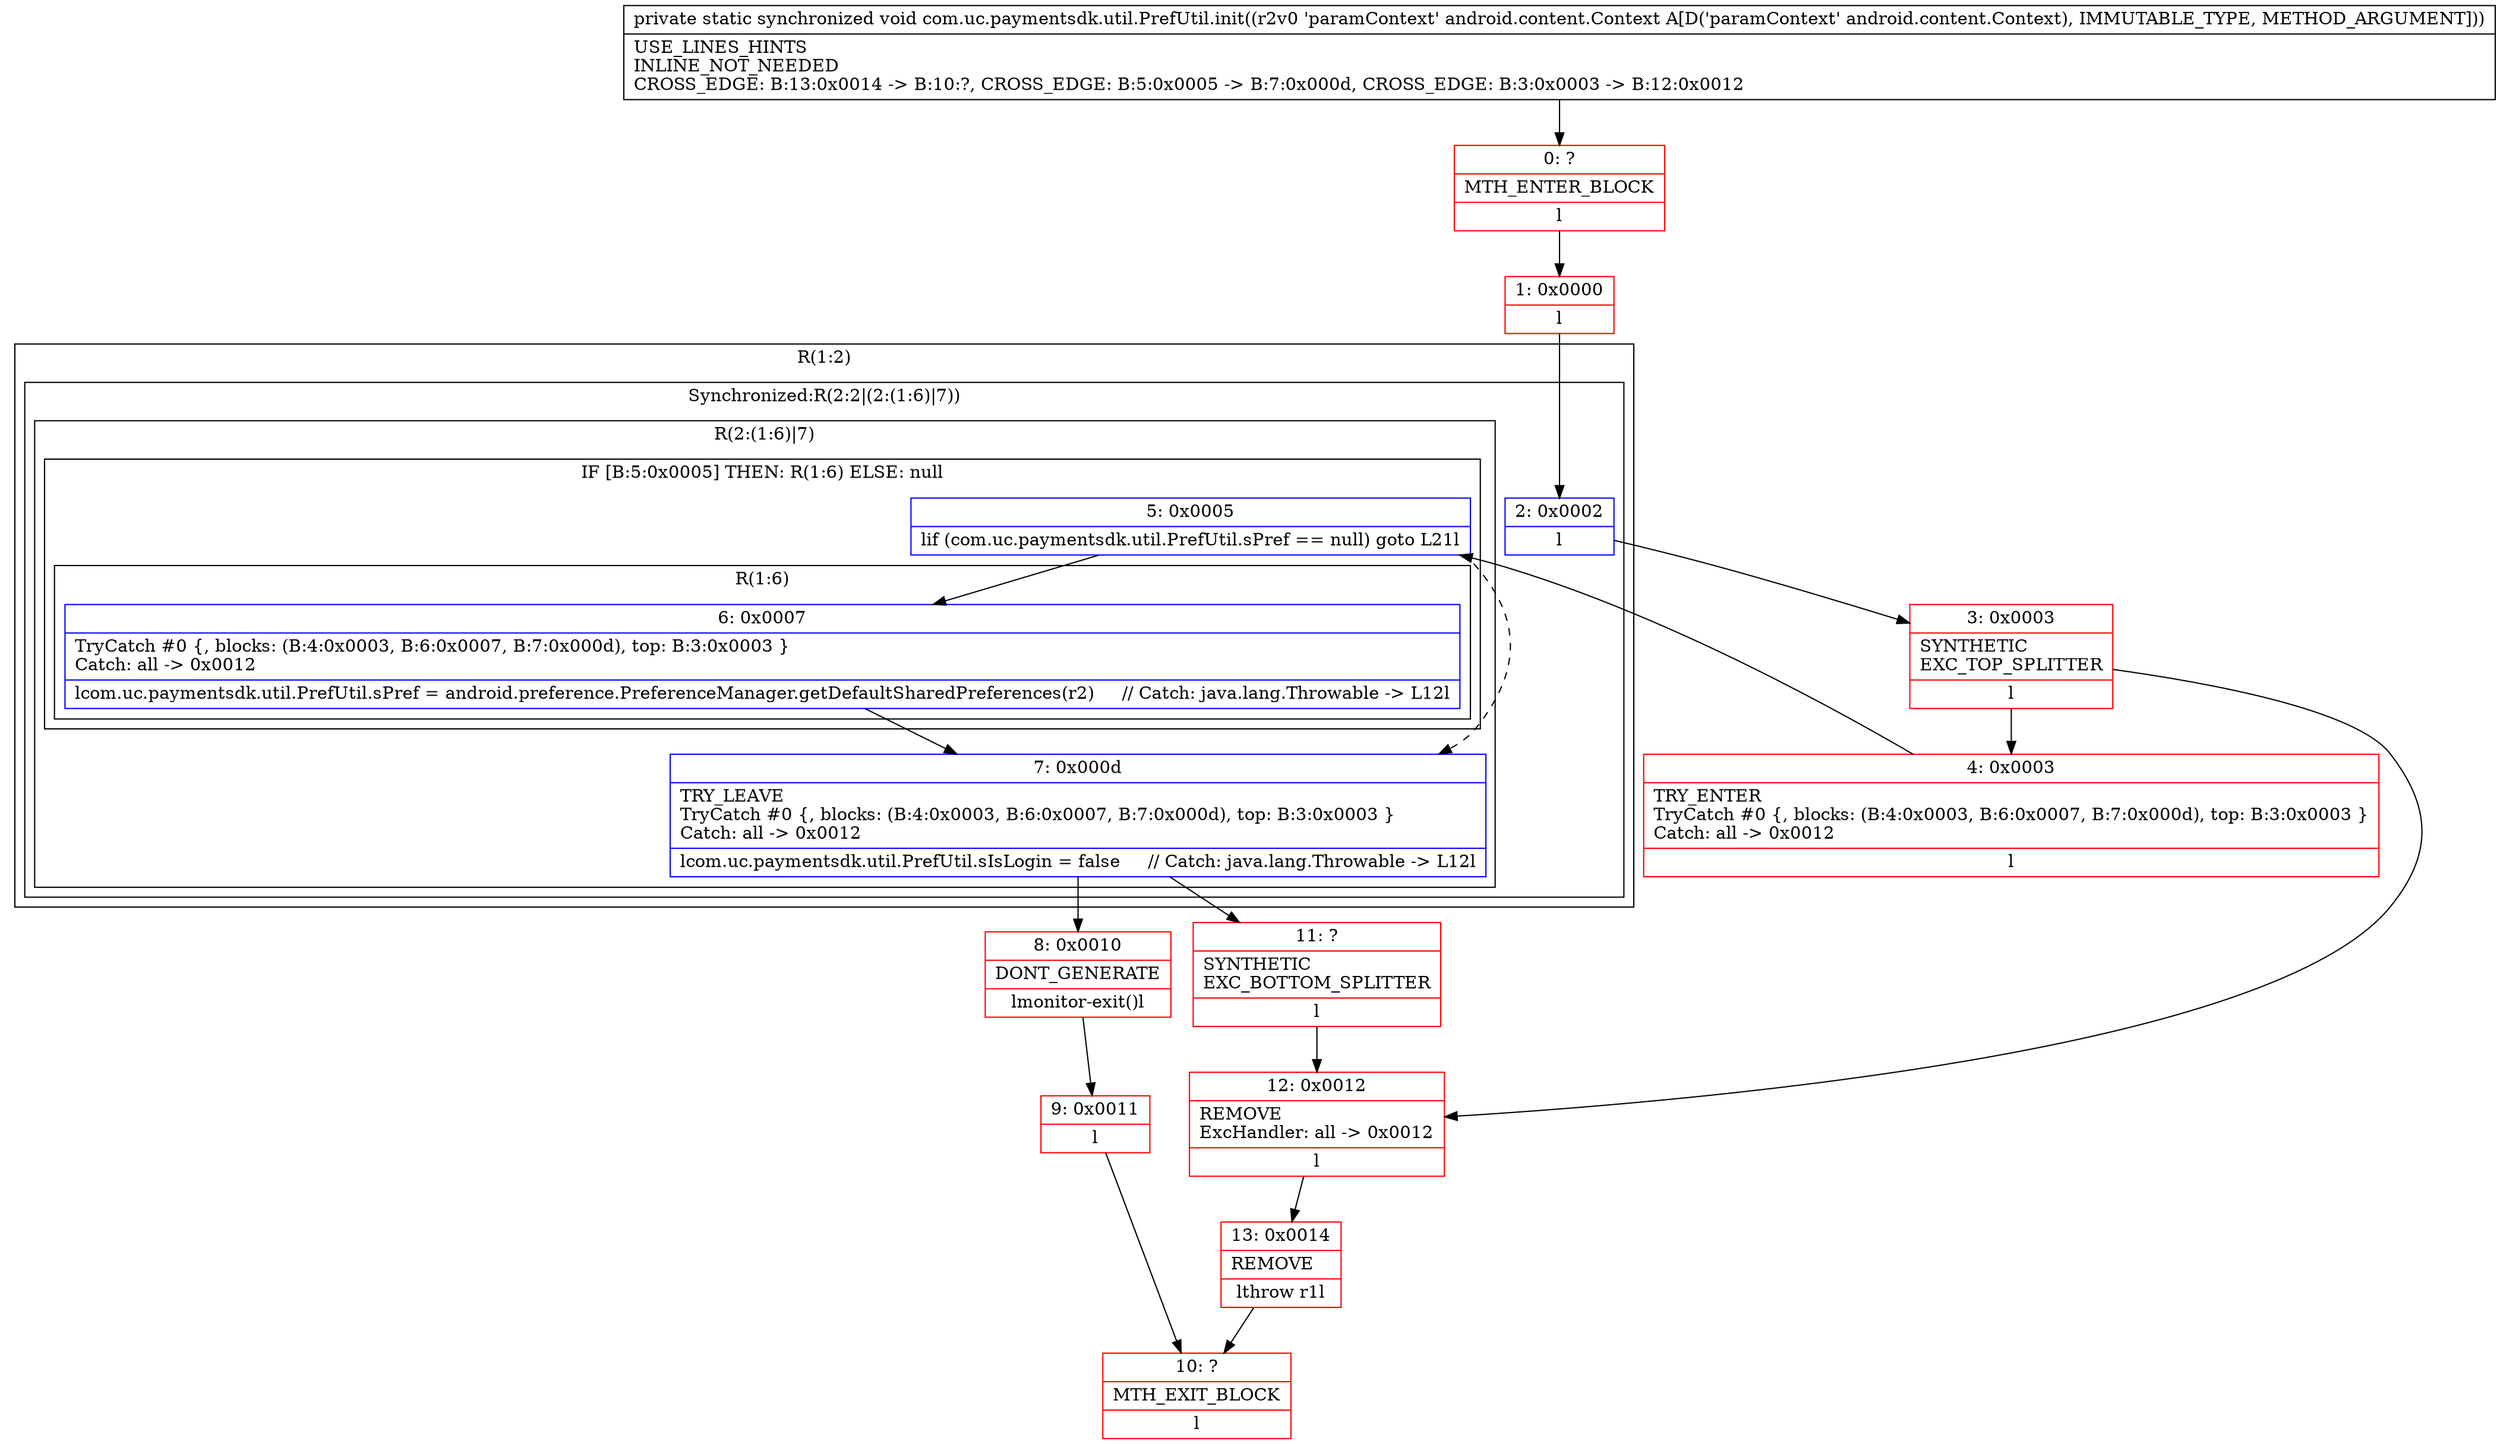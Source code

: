 digraph "CFG forcom.uc.paymentsdk.util.PrefUtil.init(Landroid\/content\/Context;)V" {
subgraph cluster_Region_1343665841 {
label = "R(1:2)";
node [shape=record,color=blue];
subgraph cluster_SynchronizedRegion_942632097 {
label = "Synchronized:R(2:2|(2:(1:6)|7))";
node [shape=record,color=blue];
Node_2 [shape=record,label="{2\:\ 0x0002|l}"];
subgraph cluster_Region_402228936 {
label = "R(2:(1:6)|7)";
node [shape=record,color=blue];
subgraph cluster_IfRegion_1756301444 {
label = "IF [B:5:0x0005] THEN: R(1:6) ELSE: null";
node [shape=record,color=blue];
Node_5 [shape=record,label="{5\:\ 0x0005|lif (com.uc.paymentsdk.util.PrefUtil.sPref == null) goto L21l}"];
subgraph cluster_Region_225024030 {
label = "R(1:6)";
node [shape=record,color=blue];
Node_6 [shape=record,label="{6\:\ 0x0007|TryCatch #0 \{, blocks: (B:4:0x0003, B:6:0x0007, B:7:0x000d), top: B:3:0x0003 \}\lCatch: all \-\> 0x0012\l|lcom.uc.paymentsdk.util.PrefUtil.sPref = android.preference.PreferenceManager.getDefaultSharedPreferences(r2)     \/\/ Catch: java.lang.Throwable \-\> L12l}"];
}
}
Node_7 [shape=record,label="{7\:\ 0x000d|TRY_LEAVE\lTryCatch #0 \{, blocks: (B:4:0x0003, B:6:0x0007, B:7:0x000d), top: B:3:0x0003 \}\lCatch: all \-\> 0x0012\l|lcom.uc.paymentsdk.util.PrefUtil.sIsLogin = false     \/\/ Catch: java.lang.Throwable \-\> L12l}"];
}
}
}
Node_0 [shape=record,color=red,label="{0\:\ ?|MTH_ENTER_BLOCK\l|l}"];
Node_1 [shape=record,color=red,label="{1\:\ 0x0000|l}"];
Node_3 [shape=record,color=red,label="{3\:\ 0x0003|SYNTHETIC\lEXC_TOP_SPLITTER\l|l}"];
Node_4 [shape=record,color=red,label="{4\:\ 0x0003|TRY_ENTER\lTryCatch #0 \{, blocks: (B:4:0x0003, B:6:0x0007, B:7:0x000d), top: B:3:0x0003 \}\lCatch: all \-\> 0x0012\l|l}"];
Node_8 [shape=record,color=red,label="{8\:\ 0x0010|DONT_GENERATE\l|lmonitor\-exit()l}"];
Node_9 [shape=record,color=red,label="{9\:\ 0x0011|l}"];
Node_10 [shape=record,color=red,label="{10\:\ ?|MTH_EXIT_BLOCK\l|l}"];
Node_11 [shape=record,color=red,label="{11\:\ ?|SYNTHETIC\lEXC_BOTTOM_SPLITTER\l|l}"];
Node_12 [shape=record,color=red,label="{12\:\ 0x0012|REMOVE\lExcHandler: all \-\> 0x0012\l|l}"];
Node_13 [shape=record,color=red,label="{13\:\ 0x0014|REMOVE\l|lthrow r1l}"];
MethodNode[shape=record,label="{private static synchronized void com.uc.paymentsdk.util.PrefUtil.init((r2v0 'paramContext' android.content.Context A[D('paramContext' android.content.Context), IMMUTABLE_TYPE, METHOD_ARGUMENT]))  | USE_LINES_HINTS\lINLINE_NOT_NEEDED\lCROSS_EDGE: B:13:0x0014 \-\> B:10:?, CROSS_EDGE: B:5:0x0005 \-\> B:7:0x000d, CROSS_EDGE: B:3:0x0003 \-\> B:12:0x0012\l}"];
MethodNode -> Node_0;
Node_2 -> Node_3;
Node_5 -> Node_6;
Node_5 -> Node_7[style=dashed];
Node_6 -> Node_7;
Node_7 -> Node_8;
Node_7 -> Node_11;
Node_0 -> Node_1;
Node_1 -> Node_2;
Node_3 -> Node_4;
Node_3 -> Node_12;
Node_4 -> Node_5;
Node_8 -> Node_9;
Node_9 -> Node_10;
Node_11 -> Node_12;
Node_12 -> Node_13;
Node_13 -> Node_10;
}

